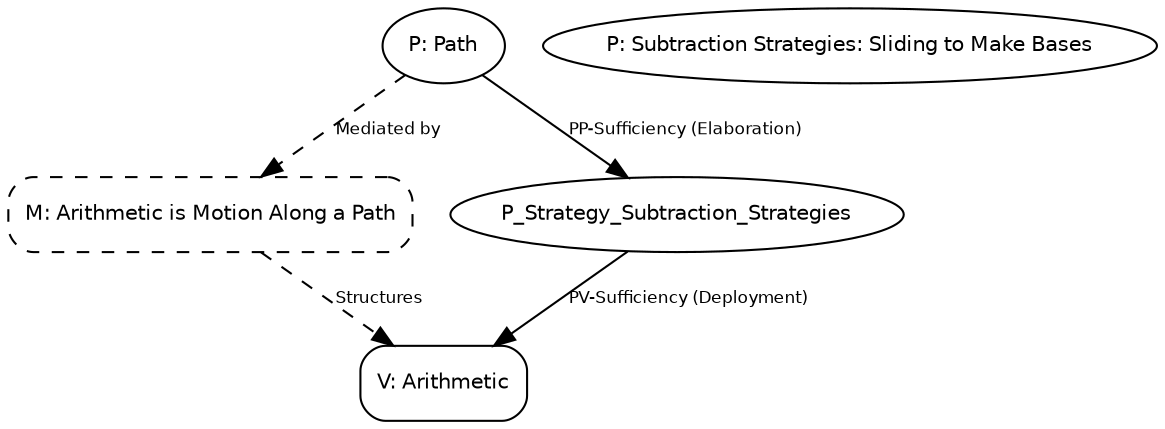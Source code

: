 // MUD for Subtraction_Strategies:_Sliding_to_Make_Bases
digraph {
	node [fontname=Helvetica fontsize=10]
	edge [fontname=Helvetica fontsize=8]
	P_Embodied_Path [label="P: Path" shape=ellipse]
	"P_Strategy_Subtraction_Strategies:_Sliding_to_Make_Bases" [label="P: Subtraction Strategies: Sliding to Make Bases" shape=ellipse]
	V_Arithmetic [label="V: Arithmetic" shape=box style=rounded]
	"Arithmetic is Motion Along a Path" [label="M: Arithmetic is Motion Along a Path" shape=box style="rounded,dashed"]
	P_Embodied_Path -> P_Strategy_Subtraction_Strategies:_Sliding_to_Make_Bases [label="PP-Sufficiency (Elaboration)" style=solid]
	P_Embodied_Path -> "Arithmetic is Motion Along a Path" [label="Mediated by" style=dashed]
	P_Strategy_Subtraction_Strategies:_Sliding_to_Make_Bases -> V_Arithmetic [label="PV-Sufficiency (Deployment)" style=solid]
	"Arithmetic is Motion Along a Path" -> V_Arithmetic [label=Structures style=dashed]
}

